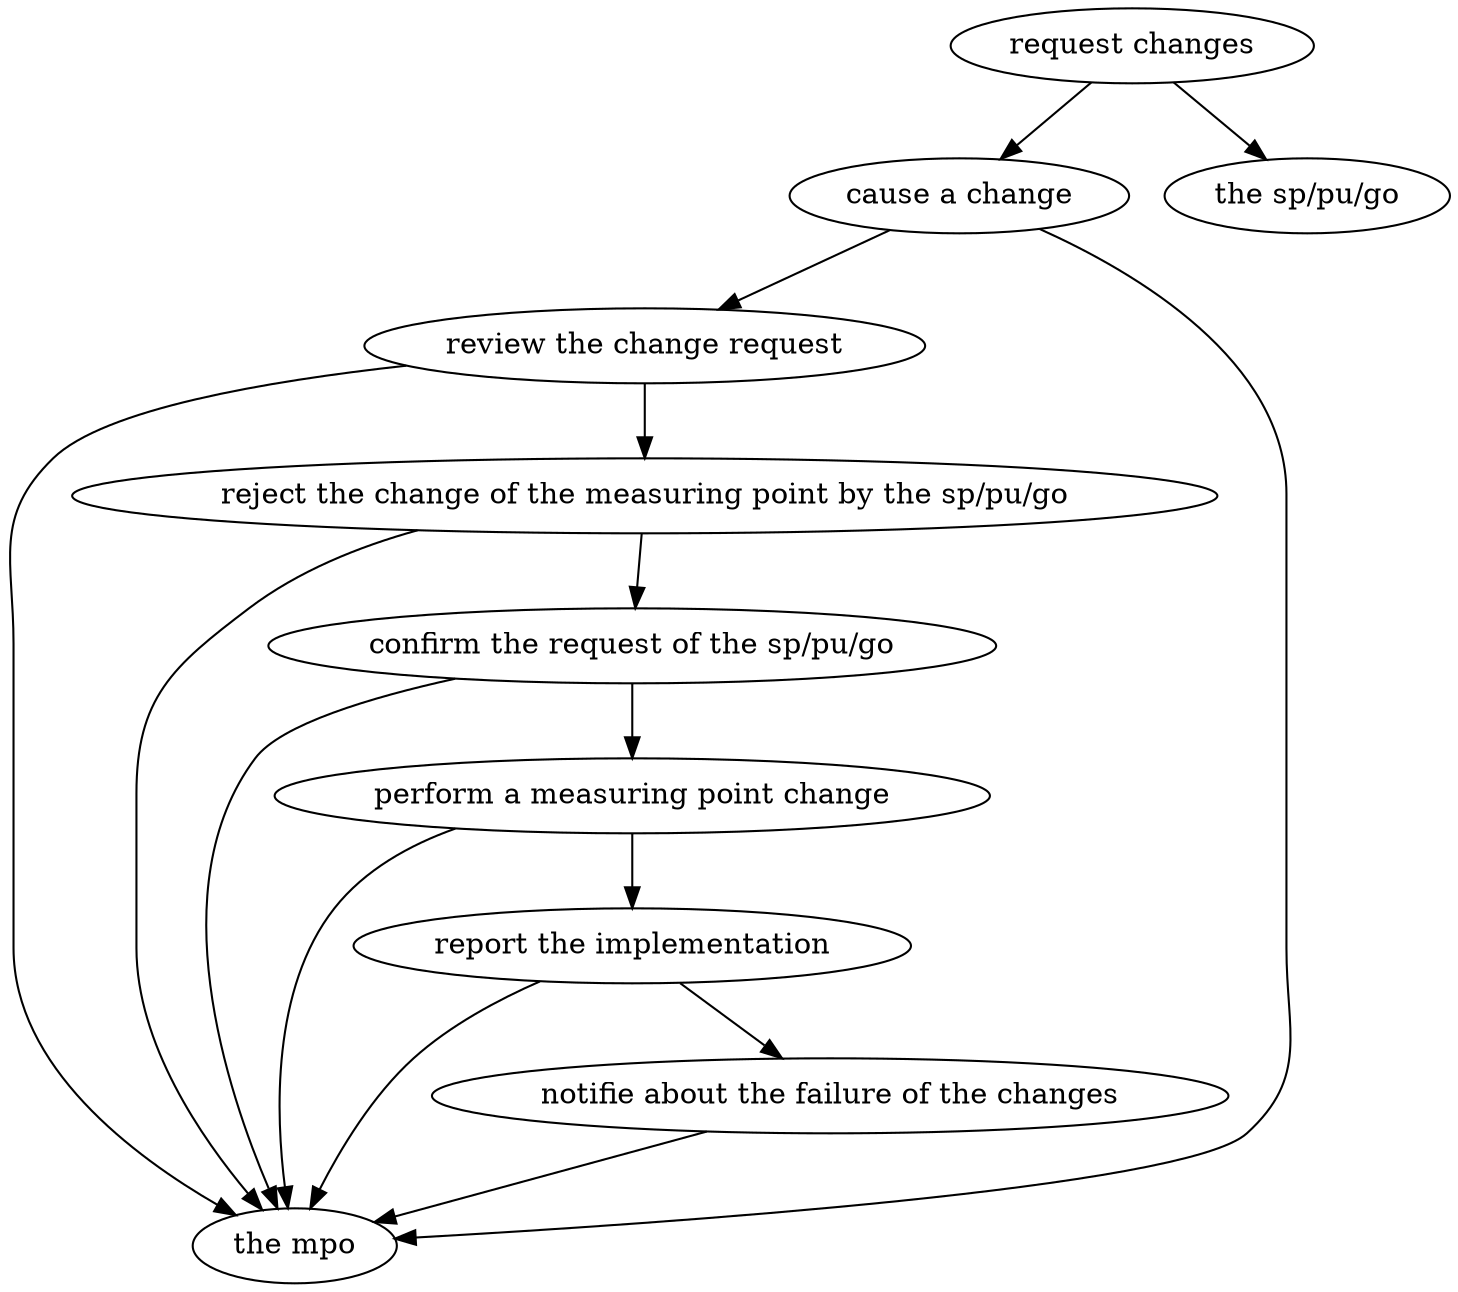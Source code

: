 strict digraph "doc-10.9" {
	graph [name="doc-10.9"];
	"request changes"	[attrs="{'type': 'Activity', 'label': 'request changes'}"];
	"cause a change"	[attrs="{'type': 'Activity', 'label': 'cause a change'}"];
	"request changes" -> "cause a change"	[attrs="{'type': 'flow', 'label': 'flow'}"];
	"the sp/pu/go"	[attrs="{'type': 'Actor', 'label': 'the sp/pu/go'}"];
	"request changes" -> "the sp/pu/go"	[attrs="{'type': 'actor performer', 'label': 'actor performer'}"];
	"review the change request"	[attrs="{'type': 'Activity', 'label': 'review the change request'}"];
	"cause a change" -> "review the change request"	[attrs="{'type': 'flow', 'label': 'flow'}"];
	"the mpo"	[attrs="{'type': 'Actor', 'label': 'the mpo'}"];
	"cause a change" -> "the mpo"	[attrs="{'type': 'actor performer', 'label': 'actor performer'}"];
	"reject the change of the measuring point by the sp/pu/go"	[attrs="{'type': 'Activity', 'label': 'reject the change of the measuring point by the sp/pu/go'}"];
	"review the change request" -> "reject the change of the measuring point by the sp/pu/go"	[attrs="{'type': 'flow', 'label': 'flow'}"];
	"review the change request" -> "the mpo"	[attrs="{'type': 'actor performer', 'label': 'actor performer'}"];
	"confirm the request of the sp/pu/go"	[attrs="{'type': 'Activity', 'label': 'confirm the request of the sp/pu/go'}"];
	"reject the change of the measuring point by the sp/pu/go" -> "confirm the request of the sp/pu/go"	[attrs="{'type': 'flow', 'label': 'flow'}"];
	"reject the change of the measuring point by the sp/pu/go" -> "the mpo"	[attrs="{'type': 'actor performer', 'label': 'actor performer'}"];
	"perform a measuring point change"	[attrs="{'type': 'Activity', 'label': 'perform a measuring point change'}"];
	"confirm the request of the sp/pu/go" -> "perform a measuring point change"	[attrs="{'type': 'flow', 'label': 'flow'}"];
	"confirm the request of the sp/pu/go" -> "the mpo"	[attrs="{'type': 'actor performer', 'label': 'actor performer'}"];
	"report the implementation"	[attrs="{'type': 'Activity', 'label': 'report the implementation'}"];
	"perform a measuring point change" -> "report the implementation"	[attrs="{'type': 'flow', 'label': 'flow'}"];
	"perform a measuring point change" -> "the mpo"	[attrs="{'type': 'actor performer', 'label': 'actor performer'}"];
	"notifie about the failure of the changes"	[attrs="{'type': 'Activity', 'label': 'notifie about the failure of the changes'}"];
	"report the implementation" -> "notifie about the failure of the changes"	[attrs="{'type': 'flow', 'label': 'flow'}"];
	"report the implementation" -> "the mpo"	[attrs="{'type': 'actor performer', 'label': 'actor performer'}"];
	"notifie about the failure of the changes" -> "the mpo"	[attrs="{'type': 'actor performer', 'label': 'actor performer'}"];
}
